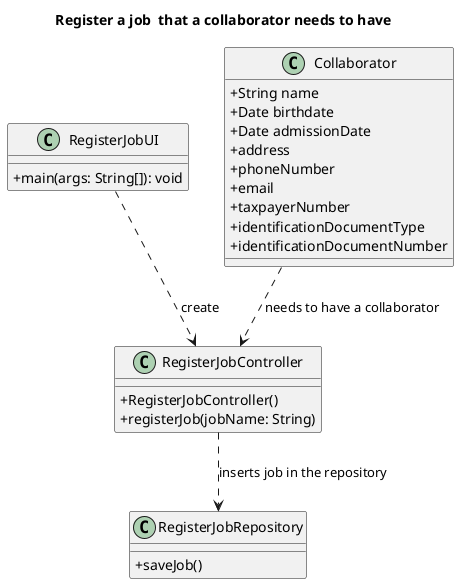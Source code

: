 
@startuml
title Register a job  that a collaborator needs to have

skinparam classAttributeIconSize 0


class RegisterJobController {
    + RegisterJobController()
    + registerJob(jobName: String)

}

class RegisterJobUI {
    +main(args: String[]): void
}

class RegisterJobRepository {
    +saveJob()
}

class Collaborator {
    +String name
    +Date birthdate
    +Date admissionDate
    +address
    +phoneNumber
    +email
    +taxpayerNumber
    +identificationDocumentType
    +identificationDocumentNumber
}

RegisterJobUI ..> RegisterJobController: create
RegisterJobController ..> RegisterJobRepository : inserts job in the repository
Collaborator ..> RegisterJobController : needs to have a collaborator
@enduml